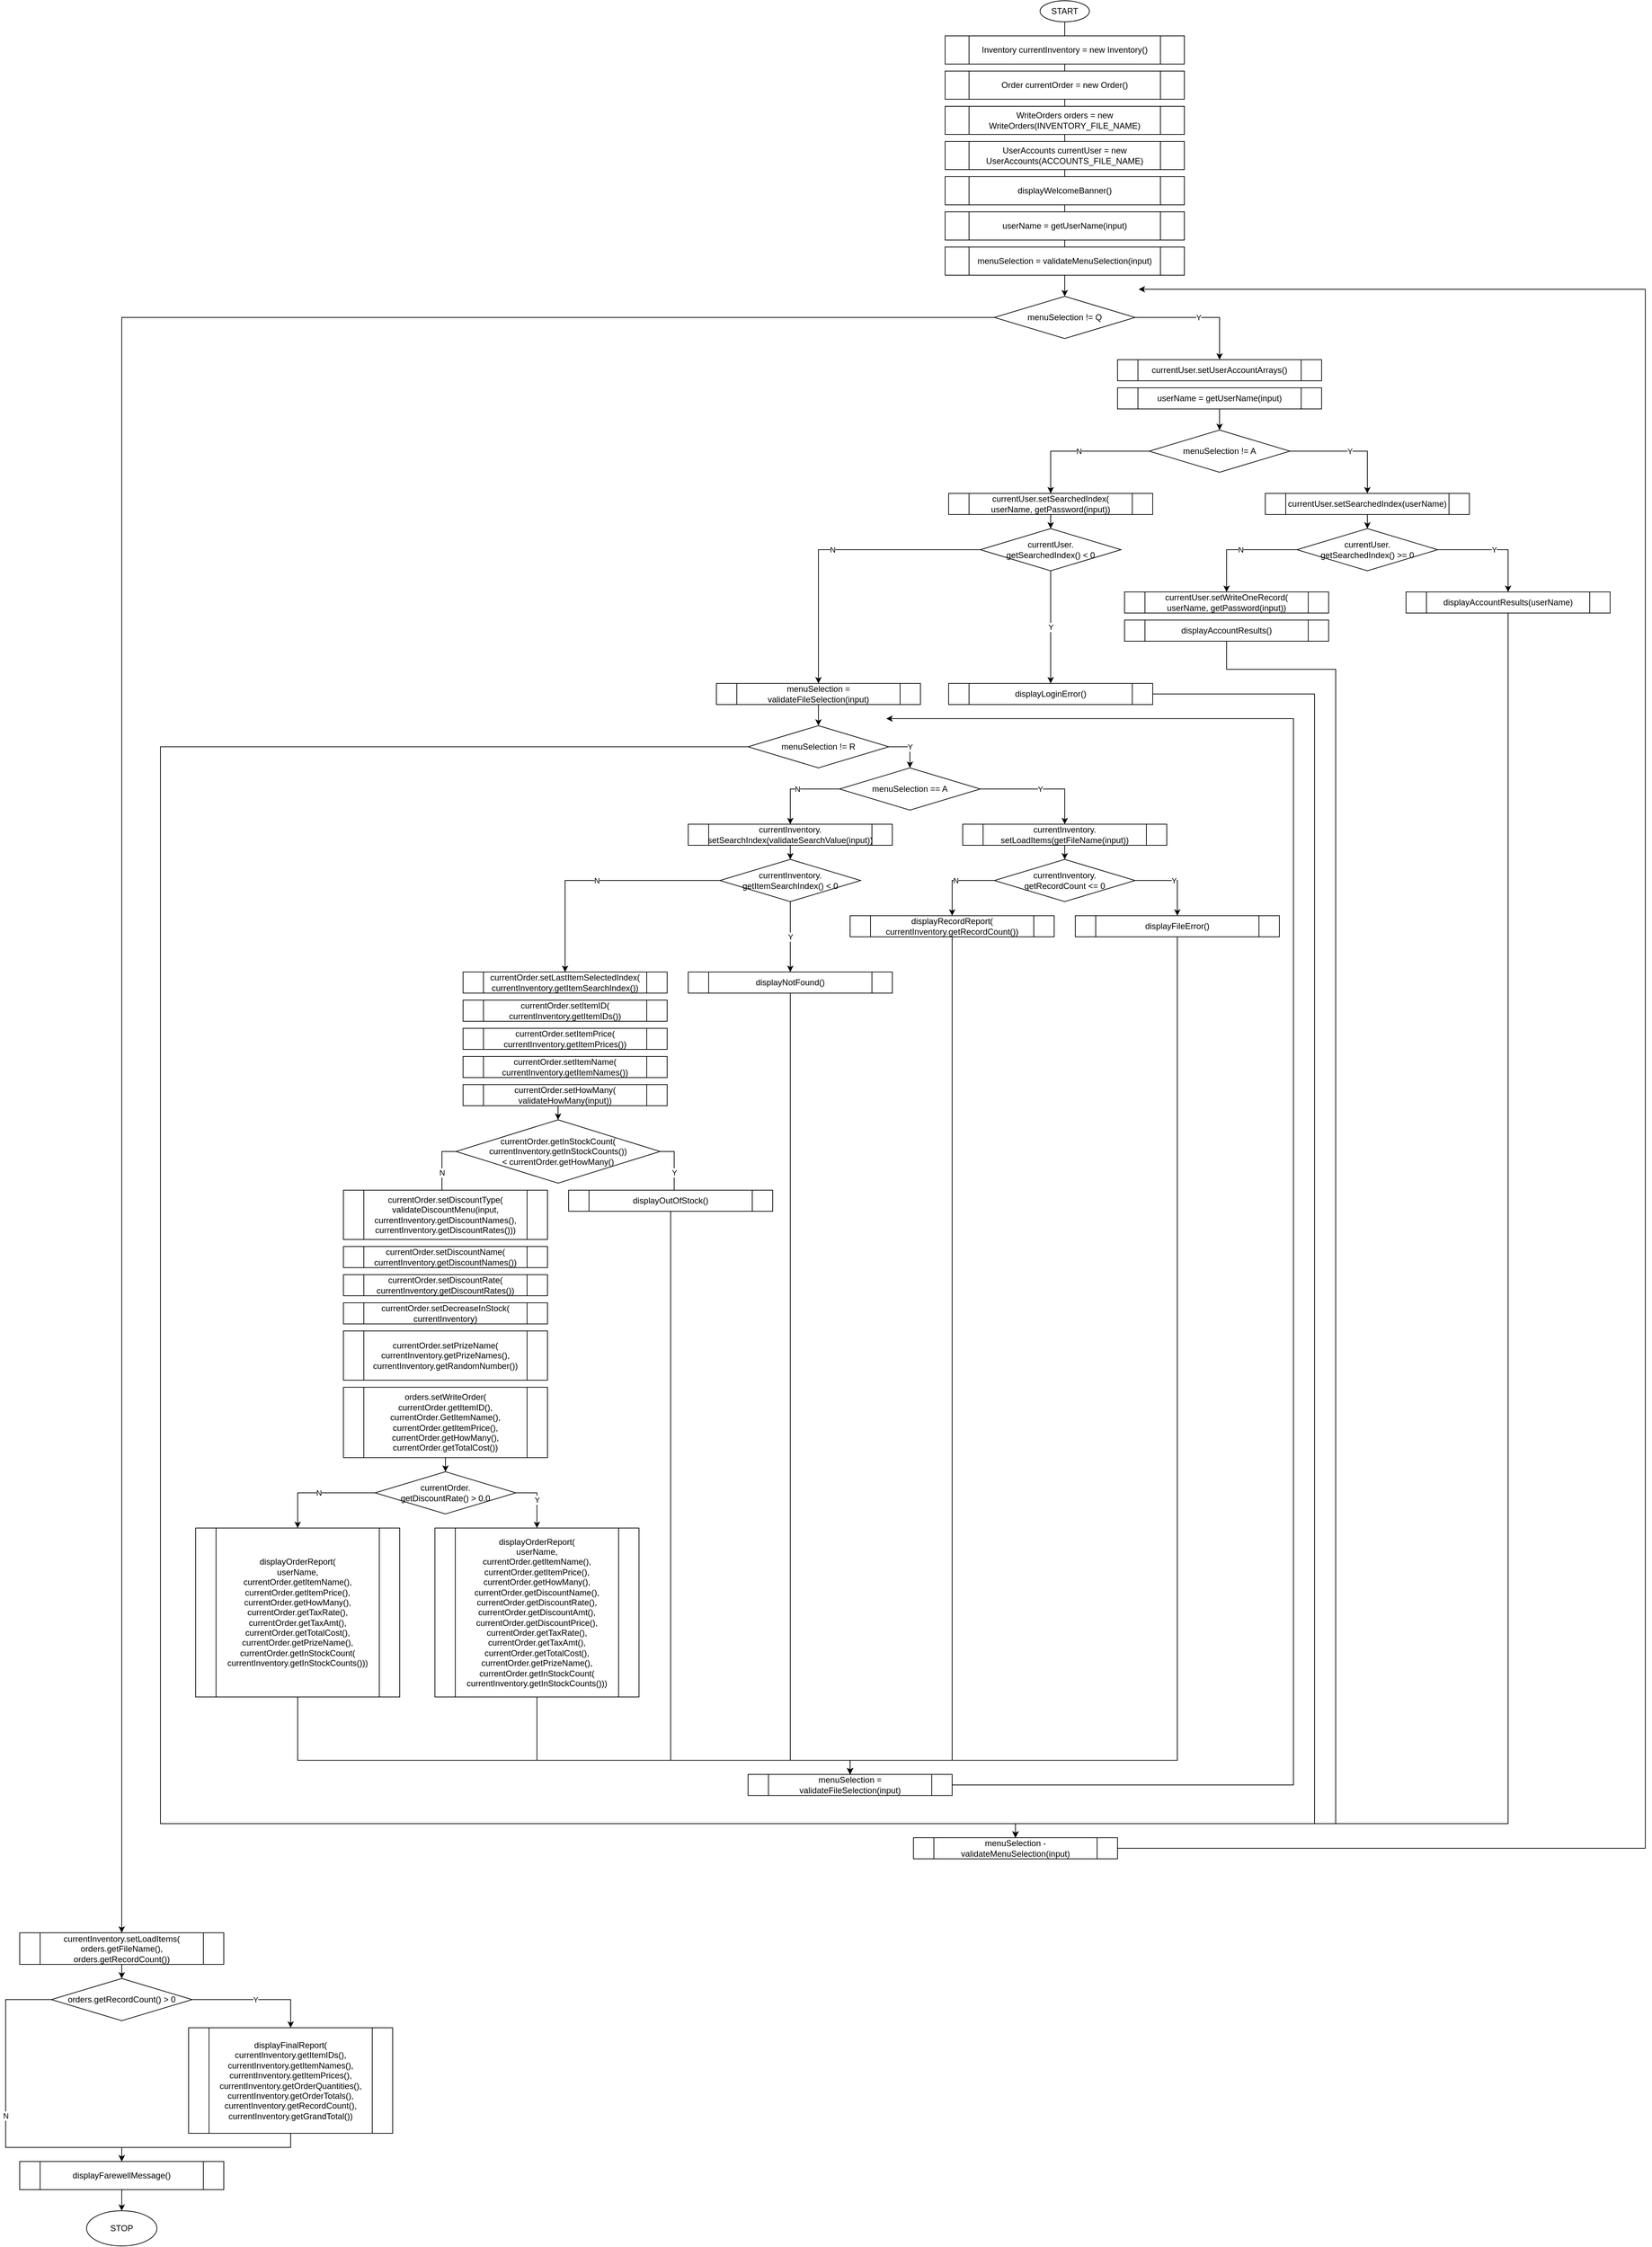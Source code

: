 <mxfile version="14.3.1" pages="2"><diagram id="tOeb3HuNmtTea8u7ddeS" name="main"><mxGraphModel dx="4156" dy="3752" grid="1" gridSize="10" guides="1" tooltips="1" connect="1" arrows="1" fold="1" page="1" pageScale="1" pageWidth="850" pageHeight="1100" math="0" shadow="0"><root><mxCell id="0"/><mxCell id="1" parent="0"/><mxCell id="B04UXZiJYh3YcmfN7S3g-8" style="edgeStyle=orthogonalEdgeStyle;rounded=0;orthogonalLoop=1;jettySize=auto;html=1;exitX=0.5;exitY=1;exitDx=0;exitDy=0;entryX=0.5;entryY=1;entryDx=0;entryDy=0;" parent="1" source="B04UXZiJYh3YcmfN7S3g-1" target="B04UXZiJYh3YcmfN7S3g-7" edge="1"><mxGeometry relative="1" as="geometry"><Array as="points"><mxPoint x="405" y="320"/><mxPoint x="405" y="320"/></Array></mxGeometry></mxCell><mxCell id="B04UXZiJYh3YcmfN7S3g-1" value="START" style="ellipse;whiteSpace=wrap;html=1;" parent="1" vertex="1"><mxGeometry x="370" y="-10" width="70" height="30" as="geometry"/></mxCell><mxCell id="B04UXZiJYh3YcmfN7S3g-2" value="Inventory currentInventory = new Inventory()" style="shape=process;whiteSpace=wrap;html=1;backgroundOutline=1;" parent="1" vertex="1"><mxGeometry x="235" y="40" width="340" height="40" as="geometry"/></mxCell><mxCell id="B04UXZiJYh3YcmfN7S3g-3" value="Order currentOrder = new Order()" style="shape=process;whiteSpace=wrap;html=1;backgroundOutline=1;" parent="1" vertex="1"><mxGeometry x="235" y="90" width="340" height="40" as="geometry"/></mxCell><mxCell id="B04UXZiJYh3YcmfN7S3g-4" value="WriteOrders orders = new WriteOrders(INVENTORY_FILE_NAME)" style="shape=process;whiteSpace=wrap;html=1;backgroundOutline=1;" parent="1" vertex="1"><mxGeometry x="235" y="140" width="340" height="40" as="geometry"/></mxCell><mxCell id="B04UXZiJYh3YcmfN7S3g-5" value="displayWelcomeBanner()" style="shape=process;whiteSpace=wrap;html=1;backgroundOutline=1;" parent="1" vertex="1"><mxGeometry x="235" y="240" width="340" height="40" as="geometry"/></mxCell><mxCell id="B04UXZiJYh3YcmfN7S3g-6" value="userName = getUserName(input)" style="shape=process;whiteSpace=wrap;html=1;backgroundOutline=1;" parent="1" vertex="1"><mxGeometry x="235" y="290" width="340" height="40" as="geometry"/></mxCell><mxCell id="B04UXZiJYh3YcmfN7S3g-10" style="edgeStyle=orthogonalEdgeStyle;rounded=0;orthogonalLoop=1;jettySize=auto;html=1;exitX=0.5;exitY=1;exitDx=0;exitDy=0;entryX=0.5;entryY=0;entryDx=0;entryDy=0;" parent="1" source="B04UXZiJYh3YcmfN7S3g-7" edge="1"><mxGeometry relative="1" as="geometry"><mxPoint x="405" y="410" as="targetPoint"/></mxGeometry></mxCell><mxCell id="B04UXZiJYh3YcmfN7S3g-7" value="menuSelection = validateMenuSelection(input)" style="shape=process;whiteSpace=wrap;html=1;backgroundOutline=1;" parent="1" vertex="1"><mxGeometry x="235" y="340" width="340" height="40" as="geometry"/></mxCell><mxCell id="zlFsEB2VyriA5JQzh7kX-1" value="UserAccounts currentUser = new UserAccounts(ACCOUNTS_FILE_NAME)" style="shape=process;whiteSpace=wrap;html=1;backgroundOutline=1;" vertex="1" parent="1"><mxGeometry x="235" y="190" width="340" height="40" as="geometry"/></mxCell><mxCell id="N1nNcn1NRm_8gGkaIhgQ-3" value="Y" style="edgeStyle=orthogonalEdgeStyle;rounded=0;orthogonalLoop=1;jettySize=auto;html=1;exitX=1;exitY=0.5;exitDx=0;exitDy=0;entryX=0.5;entryY=0;entryDx=0;entryDy=0;" edge="1" parent="1" source="N1nNcn1NRm_8gGkaIhgQ-1" target="N1nNcn1NRm_8gGkaIhgQ-2"><mxGeometry relative="1" as="geometry"/></mxCell><mxCell id="N1nNcn1NRm_8gGkaIhgQ-79" style="edgeStyle=orthogonalEdgeStyle;rounded=0;orthogonalLoop=1;jettySize=auto;html=1;exitX=0;exitY=0.5;exitDx=0;exitDy=0;entryX=0.5;entryY=0;entryDx=0;entryDy=0;" edge="1" parent="1" source="N1nNcn1NRm_8gGkaIhgQ-1" target="N1nNcn1NRm_8gGkaIhgQ-78"><mxGeometry relative="1" as="geometry"/></mxCell><mxCell id="N1nNcn1NRm_8gGkaIhgQ-1" value="menuSelection != Q" style="rhombus;whiteSpace=wrap;html=1;" vertex="1" parent="1"><mxGeometry x="305" y="410" width="200" height="60" as="geometry"/></mxCell><mxCell id="N1nNcn1NRm_8gGkaIhgQ-2" value="currentUser.setUserAccountArrays()" style="shape=process;whiteSpace=wrap;html=1;backgroundOutline=1;" vertex="1" parent="1"><mxGeometry x="480" y="500" width="290" height="30" as="geometry"/></mxCell><mxCell id="N1nNcn1NRm_8gGkaIhgQ-6" style="edgeStyle=orthogonalEdgeStyle;rounded=0;orthogonalLoop=1;jettySize=auto;html=1;exitX=0.5;exitY=1;exitDx=0;exitDy=0;entryX=0.5;entryY=0;entryDx=0;entryDy=0;" edge="1" parent="1" source="N1nNcn1NRm_8gGkaIhgQ-4" target="N1nNcn1NRm_8gGkaIhgQ-5"><mxGeometry relative="1" as="geometry"/></mxCell><mxCell id="N1nNcn1NRm_8gGkaIhgQ-4" value="userName = getUserName(input)" style="shape=process;whiteSpace=wrap;html=1;backgroundOutline=1;" vertex="1" parent="1"><mxGeometry x="480" y="540" width="290" height="30" as="geometry"/></mxCell><mxCell id="N1nNcn1NRm_8gGkaIhgQ-8" value="Y" style="edgeStyle=orthogonalEdgeStyle;rounded=0;orthogonalLoop=1;jettySize=auto;html=1;exitX=1;exitY=0.5;exitDx=0;exitDy=0;entryX=0.5;entryY=0;entryDx=0;entryDy=0;" edge="1" parent="1" source="N1nNcn1NRm_8gGkaIhgQ-5" target="N1nNcn1NRm_8gGkaIhgQ-7"><mxGeometry relative="1" as="geometry"/></mxCell><mxCell id="N1nNcn1NRm_8gGkaIhgQ-17" value="N" style="edgeStyle=orthogonalEdgeStyle;rounded=0;orthogonalLoop=1;jettySize=auto;html=1;exitX=0;exitY=0.5;exitDx=0;exitDy=0;entryX=0.5;entryY=0;entryDx=0;entryDy=0;" edge="1" parent="1" source="N1nNcn1NRm_8gGkaIhgQ-5" target="N1nNcn1NRm_8gGkaIhgQ-16"><mxGeometry relative="1" as="geometry"/></mxCell><mxCell id="N1nNcn1NRm_8gGkaIhgQ-5" value="menuSelection != A" style="rhombus;whiteSpace=wrap;html=1;" vertex="1" parent="1"><mxGeometry x="525" y="600" width="200" height="60" as="geometry"/></mxCell><mxCell id="N1nNcn1NRm_8gGkaIhgQ-10" style="edgeStyle=orthogonalEdgeStyle;rounded=0;orthogonalLoop=1;jettySize=auto;html=1;exitX=0.5;exitY=1;exitDx=0;exitDy=0;entryX=0.5;entryY=0;entryDx=0;entryDy=0;" edge="1" parent="1" source="N1nNcn1NRm_8gGkaIhgQ-7" target="N1nNcn1NRm_8gGkaIhgQ-9"><mxGeometry relative="1" as="geometry"/></mxCell><mxCell id="N1nNcn1NRm_8gGkaIhgQ-7" value="currentUser.setSearchedIndex(userName)" style="shape=process;whiteSpace=wrap;html=1;backgroundOutline=1;" vertex="1" parent="1"><mxGeometry x="690" y="690" width="290" height="30" as="geometry"/></mxCell><mxCell id="N1nNcn1NRm_8gGkaIhgQ-12" value="Y" style="edgeStyle=orthogonalEdgeStyle;rounded=0;orthogonalLoop=1;jettySize=auto;html=1;exitX=1;exitY=0.5;exitDx=0;exitDy=0;entryX=0.5;entryY=0;entryDx=0;entryDy=0;" edge="1" parent="1" source="N1nNcn1NRm_8gGkaIhgQ-9" target="N1nNcn1NRm_8gGkaIhgQ-11"><mxGeometry relative="1" as="geometry"/></mxCell><mxCell id="N1nNcn1NRm_8gGkaIhgQ-14" value="N" style="edgeStyle=orthogonalEdgeStyle;rounded=0;orthogonalLoop=1;jettySize=auto;html=1;exitX=0;exitY=0.5;exitDx=0;exitDy=0;entryX=0.5;entryY=0;entryDx=0;entryDy=0;" edge="1" parent="1" source="N1nNcn1NRm_8gGkaIhgQ-9" target="N1nNcn1NRm_8gGkaIhgQ-13"><mxGeometry relative="1" as="geometry"/></mxCell><mxCell id="N1nNcn1NRm_8gGkaIhgQ-9" value="&lt;div&gt;currentUser.&lt;/div&gt;&lt;div&gt;getSearchedIndex() &amp;gt;= 0&lt;/div&gt;" style="rhombus;whiteSpace=wrap;html=1;" vertex="1" parent="1"><mxGeometry x="735" y="740" width="200" height="60" as="geometry"/></mxCell><mxCell id="N1nNcn1NRm_8gGkaIhgQ-77" style="edgeStyle=orthogonalEdgeStyle;rounded=0;orthogonalLoop=1;jettySize=auto;html=1;exitX=0.5;exitY=1;exitDx=0;exitDy=0;entryX=0.5;entryY=0;entryDx=0;entryDy=0;" edge="1" parent="1" source="N1nNcn1NRm_8gGkaIhgQ-11" target="N1nNcn1NRm_8gGkaIhgQ-73"><mxGeometry relative="1" as="geometry"><Array as="points"><mxPoint x="1035" y="2580"/><mxPoint x="335" y="2580"/></Array></mxGeometry></mxCell><mxCell id="N1nNcn1NRm_8gGkaIhgQ-11" value="displayAccountResults(userName)" style="shape=process;whiteSpace=wrap;html=1;backgroundOutline=1;" vertex="1" parent="1"><mxGeometry x="890" y="830" width="290" height="30" as="geometry"/></mxCell><mxCell id="N1nNcn1NRm_8gGkaIhgQ-13" value="&lt;div&gt;currentUser.setWriteOneRecord(&lt;/div&gt;&lt;div&gt;userName, getPassword(input))&lt;/div&gt;" style="shape=process;whiteSpace=wrap;html=1;backgroundOutline=1;" vertex="1" parent="1"><mxGeometry x="490" y="830" width="290" height="30" as="geometry"/></mxCell><mxCell id="N1nNcn1NRm_8gGkaIhgQ-76" style="edgeStyle=orthogonalEdgeStyle;rounded=0;orthogonalLoop=1;jettySize=auto;html=1;exitX=0.5;exitY=1;exitDx=0;exitDy=0;entryX=0.5;entryY=0;entryDx=0;entryDy=0;" edge="1" parent="1" source="N1nNcn1NRm_8gGkaIhgQ-15" target="N1nNcn1NRm_8gGkaIhgQ-73"><mxGeometry relative="1" as="geometry"><Array as="points"><mxPoint x="635" y="940"/><mxPoint x="790" y="940"/><mxPoint x="790" y="2580"/><mxPoint x="335" y="2580"/></Array></mxGeometry></mxCell><mxCell id="N1nNcn1NRm_8gGkaIhgQ-15" value="displayAccountResults()" style="shape=process;whiteSpace=wrap;html=1;backgroundOutline=1;" vertex="1" parent="1"><mxGeometry x="490" y="870" width="290" height="30" as="geometry"/></mxCell><mxCell id="N1nNcn1NRm_8gGkaIhgQ-19" style="edgeStyle=orthogonalEdgeStyle;rounded=0;orthogonalLoop=1;jettySize=auto;html=1;exitX=0.5;exitY=1;exitDx=0;exitDy=0;entryX=0.5;entryY=0;entryDx=0;entryDy=0;" edge="1" parent="1" source="N1nNcn1NRm_8gGkaIhgQ-16" target="N1nNcn1NRm_8gGkaIhgQ-18"><mxGeometry relative="1" as="geometry"/></mxCell><mxCell id="N1nNcn1NRm_8gGkaIhgQ-16" value="&lt;div&gt;currentUser.setSearchedIndex(&lt;/div&gt;&lt;div&gt;userName, getPassword(input))&lt;br&gt;&lt;/div&gt;" style="shape=process;whiteSpace=wrap;html=1;backgroundOutline=1;" vertex="1" parent="1"><mxGeometry x="240" y="690" width="290" height="30" as="geometry"/></mxCell><mxCell id="N1nNcn1NRm_8gGkaIhgQ-21" value="Y" style="edgeStyle=orthogonalEdgeStyle;rounded=0;orthogonalLoop=1;jettySize=auto;html=1;exitX=0.5;exitY=1;exitDx=0;exitDy=0;entryX=0.5;entryY=0;entryDx=0;entryDy=0;" edge="1" parent="1" source="N1nNcn1NRm_8gGkaIhgQ-18" target="N1nNcn1NRm_8gGkaIhgQ-20"><mxGeometry relative="1" as="geometry"/></mxCell><mxCell id="N1nNcn1NRm_8gGkaIhgQ-23" value="N" style="edgeStyle=orthogonalEdgeStyle;rounded=0;orthogonalLoop=1;jettySize=auto;html=1;exitX=0;exitY=0.5;exitDx=0;exitDy=0;entryX=0.5;entryY=0;entryDx=0;entryDy=0;" edge="1" parent="1" source="N1nNcn1NRm_8gGkaIhgQ-18" target="N1nNcn1NRm_8gGkaIhgQ-22"><mxGeometry relative="1" as="geometry"/></mxCell><mxCell id="N1nNcn1NRm_8gGkaIhgQ-18" value="&lt;div&gt;currentUser.&lt;/div&gt;&lt;div&gt;getSearchedIndex() &amp;lt; 0&lt;/div&gt;" style="rhombus;whiteSpace=wrap;html=1;" vertex="1" parent="1"><mxGeometry x="285" y="740" width="200" height="60" as="geometry"/></mxCell><mxCell id="N1nNcn1NRm_8gGkaIhgQ-75" style="edgeStyle=orthogonalEdgeStyle;rounded=0;orthogonalLoop=1;jettySize=auto;html=1;exitX=1;exitY=0.5;exitDx=0;exitDy=0;entryX=0.5;entryY=0;entryDx=0;entryDy=0;" edge="1" parent="1" source="N1nNcn1NRm_8gGkaIhgQ-20" target="N1nNcn1NRm_8gGkaIhgQ-73"><mxGeometry relative="1" as="geometry"><Array as="points"><mxPoint x="760" y="975"/><mxPoint x="760" y="2580"/><mxPoint x="335" y="2580"/></Array></mxGeometry></mxCell><mxCell id="N1nNcn1NRm_8gGkaIhgQ-20" value="displayLoginError()" style="shape=process;whiteSpace=wrap;html=1;backgroundOutline=1;" vertex="1" parent="1"><mxGeometry x="240" y="960" width="290" height="30" as="geometry"/></mxCell><mxCell id="N1nNcn1NRm_8gGkaIhgQ-25" style="edgeStyle=orthogonalEdgeStyle;rounded=0;orthogonalLoop=1;jettySize=auto;html=1;exitX=0.5;exitY=1;exitDx=0;exitDy=0;entryX=0.5;entryY=0;entryDx=0;entryDy=0;" edge="1" parent="1" source="N1nNcn1NRm_8gGkaIhgQ-22" target="N1nNcn1NRm_8gGkaIhgQ-24"><mxGeometry relative="1" as="geometry"/></mxCell><mxCell id="N1nNcn1NRm_8gGkaIhgQ-22" value="&lt;div&gt;menuSelection =&lt;/div&gt;&lt;div&gt;validateFileSelection(input)&lt;br&gt;&lt;/div&gt;" style="shape=process;whiteSpace=wrap;html=1;backgroundOutline=1;" vertex="1" parent="1"><mxGeometry x="-90" y="960" width="290" height="30" as="geometry"/></mxCell><mxCell id="N1nNcn1NRm_8gGkaIhgQ-27" value="Y" style="edgeStyle=orthogonalEdgeStyle;rounded=0;orthogonalLoop=1;jettySize=auto;html=1;exitX=1;exitY=0.5;exitDx=0;exitDy=0;entryX=0.5;entryY=0;entryDx=0;entryDy=0;" edge="1" parent="1" source="N1nNcn1NRm_8gGkaIhgQ-24" target="N1nNcn1NRm_8gGkaIhgQ-26"><mxGeometry relative="1" as="geometry"/></mxCell><mxCell id="N1nNcn1NRm_8gGkaIhgQ-74" style="edgeStyle=orthogonalEdgeStyle;rounded=0;orthogonalLoop=1;jettySize=auto;html=1;exitX=0;exitY=0.5;exitDx=0;exitDy=0;entryX=0.5;entryY=0;entryDx=0;entryDy=0;" edge="1" parent="1" source="N1nNcn1NRm_8gGkaIhgQ-24" target="N1nNcn1NRm_8gGkaIhgQ-73"><mxGeometry relative="1" as="geometry"><Array as="points"><mxPoint x="-880" y="1050"/><mxPoint x="-880" y="2580"/><mxPoint x="335" y="2580"/></Array></mxGeometry></mxCell><mxCell id="N1nNcn1NRm_8gGkaIhgQ-24" value="menuSelection != R" style="rhombus;whiteSpace=wrap;html=1;" vertex="1" parent="1"><mxGeometry x="-45" y="1020" width="200" height="60" as="geometry"/></mxCell><mxCell id="N1nNcn1NRm_8gGkaIhgQ-29" value="Y" style="edgeStyle=orthogonalEdgeStyle;rounded=0;orthogonalLoop=1;jettySize=auto;html=1;exitX=1;exitY=0.5;exitDx=0;exitDy=0;entryX=0.5;entryY=0;entryDx=0;entryDy=0;" edge="1" parent="1" source="N1nNcn1NRm_8gGkaIhgQ-26" target="N1nNcn1NRm_8gGkaIhgQ-28"><mxGeometry relative="1" as="geometry"/></mxCell><mxCell id="N1nNcn1NRm_8gGkaIhgQ-37" value="N" style="edgeStyle=orthogonalEdgeStyle;rounded=0;orthogonalLoop=1;jettySize=auto;html=1;exitX=0;exitY=0.5;exitDx=0;exitDy=0;entryX=0.5;entryY=0;entryDx=0;entryDy=0;" edge="1" parent="1" source="N1nNcn1NRm_8gGkaIhgQ-26" target="N1nNcn1NRm_8gGkaIhgQ-36"><mxGeometry relative="1" as="geometry"/></mxCell><mxCell id="N1nNcn1NRm_8gGkaIhgQ-26" value="menuSelection == A" style="rhombus;whiteSpace=wrap;html=1;" vertex="1" parent="1"><mxGeometry x="85" y="1080" width="200" height="60" as="geometry"/></mxCell><mxCell id="N1nNcn1NRm_8gGkaIhgQ-31" style="edgeStyle=orthogonalEdgeStyle;rounded=0;orthogonalLoop=1;jettySize=auto;html=1;exitX=0.5;exitY=1;exitDx=0;exitDy=0;entryX=0.5;entryY=0;entryDx=0;entryDy=0;" edge="1" parent="1" source="N1nNcn1NRm_8gGkaIhgQ-28" target="N1nNcn1NRm_8gGkaIhgQ-30"><mxGeometry relative="1" as="geometry"/></mxCell><mxCell id="N1nNcn1NRm_8gGkaIhgQ-28" value="&lt;div&gt;currentInventory.&lt;/div&gt;&lt;div&gt;setLoadItems(getFileName(input))&lt;/div&gt;" style="shape=process;whiteSpace=wrap;html=1;backgroundOutline=1;" vertex="1" parent="1"><mxGeometry x="260" y="1160" width="290" height="30" as="geometry"/></mxCell><mxCell id="N1nNcn1NRm_8gGkaIhgQ-33" value="Y" style="edgeStyle=orthogonalEdgeStyle;rounded=0;orthogonalLoop=1;jettySize=auto;html=1;exitX=1;exitY=0.5;exitDx=0;exitDy=0;entryX=0.5;entryY=0;entryDx=0;entryDy=0;" edge="1" parent="1" source="N1nNcn1NRm_8gGkaIhgQ-30" target="N1nNcn1NRm_8gGkaIhgQ-32"><mxGeometry relative="1" as="geometry"/></mxCell><mxCell id="N1nNcn1NRm_8gGkaIhgQ-35" value="N" style="edgeStyle=orthogonalEdgeStyle;rounded=0;orthogonalLoop=1;jettySize=auto;html=1;exitX=0;exitY=0.5;exitDx=0;exitDy=0;entryX=0.5;entryY=0;entryDx=0;entryDy=0;" edge="1" parent="1" source="N1nNcn1NRm_8gGkaIhgQ-30" target="N1nNcn1NRm_8gGkaIhgQ-34"><mxGeometry relative="1" as="geometry"/></mxCell><mxCell id="N1nNcn1NRm_8gGkaIhgQ-30" value="&lt;div&gt;currentInventory.&lt;/div&gt;&lt;div&gt;getRecordCount &amp;lt;= 0&lt;br&gt;&lt;/div&gt;" style="rhombus;whiteSpace=wrap;html=1;" vertex="1" parent="1"><mxGeometry x="305" y="1210" width="200" height="60" as="geometry"/></mxCell><mxCell id="N1nNcn1NRm_8gGkaIhgQ-71" style="edgeStyle=orthogonalEdgeStyle;rounded=0;orthogonalLoop=1;jettySize=auto;html=1;exitX=0.5;exitY=1;exitDx=0;exitDy=0;entryX=0.5;entryY=0;entryDx=0;entryDy=0;" edge="1" parent="1" source="N1nNcn1NRm_8gGkaIhgQ-32" target="N1nNcn1NRm_8gGkaIhgQ-65"><mxGeometry relative="1" as="geometry"><Array as="points"><mxPoint x="565" y="2490"/><mxPoint x="100" y="2490"/></Array></mxGeometry></mxCell><mxCell id="N1nNcn1NRm_8gGkaIhgQ-32" value="displayFileError()" style="shape=process;whiteSpace=wrap;html=1;backgroundOutline=1;" vertex="1" parent="1"><mxGeometry x="420" y="1290" width="290" height="30" as="geometry"/></mxCell><mxCell id="N1nNcn1NRm_8gGkaIhgQ-70" style="edgeStyle=orthogonalEdgeStyle;rounded=0;orthogonalLoop=1;jettySize=auto;html=1;exitX=0.5;exitY=1;exitDx=0;exitDy=0;entryX=0.5;entryY=0;entryDx=0;entryDy=0;" edge="1" parent="1" source="N1nNcn1NRm_8gGkaIhgQ-34" target="N1nNcn1NRm_8gGkaIhgQ-65"><mxGeometry relative="1" as="geometry"><Array as="points"><mxPoint x="245" y="2490"/><mxPoint x="100" y="2490"/></Array></mxGeometry></mxCell><mxCell id="N1nNcn1NRm_8gGkaIhgQ-34" value="&lt;div&gt;displayRecordReport(&lt;/div&gt;&lt;div&gt;currentInventory.getRecordCount())&lt;/div&gt;" style="shape=process;whiteSpace=wrap;html=1;backgroundOutline=1;" vertex="1" parent="1"><mxGeometry x="100" y="1290" width="290" height="30" as="geometry"/></mxCell><mxCell id="N1nNcn1NRm_8gGkaIhgQ-39" style="edgeStyle=orthogonalEdgeStyle;rounded=0;orthogonalLoop=1;jettySize=auto;html=1;exitX=0.5;exitY=1;exitDx=0;exitDy=0;entryX=0.5;entryY=0;entryDx=0;entryDy=0;" edge="1" parent="1" source="N1nNcn1NRm_8gGkaIhgQ-36" target="N1nNcn1NRm_8gGkaIhgQ-38"><mxGeometry relative="1" as="geometry"/></mxCell><mxCell id="N1nNcn1NRm_8gGkaIhgQ-36" value="&lt;div&gt;currentInventory.&lt;/div&gt;&lt;div&gt;setSearchIndex(validateSearchValue(input))&lt;br&gt;&lt;/div&gt;" style="shape=process;whiteSpace=wrap;html=1;backgroundOutline=1;" vertex="1" parent="1"><mxGeometry x="-130" y="1160" width="290" height="30" as="geometry"/></mxCell><mxCell id="N1nNcn1NRm_8gGkaIhgQ-41" value="Y" style="edgeStyle=orthogonalEdgeStyle;rounded=0;orthogonalLoop=1;jettySize=auto;html=1;exitX=0.5;exitY=1;exitDx=0;exitDy=0;entryX=0.5;entryY=0;entryDx=0;entryDy=0;" edge="1" parent="1" source="N1nNcn1NRm_8gGkaIhgQ-38" target="N1nNcn1NRm_8gGkaIhgQ-40"><mxGeometry relative="1" as="geometry"/></mxCell><mxCell id="N1nNcn1NRm_8gGkaIhgQ-43" value="N" style="edgeStyle=orthogonalEdgeStyle;rounded=0;orthogonalLoop=1;jettySize=auto;html=1;exitX=0;exitY=0.5;exitDx=0;exitDy=0;entryX=0.5;entryY=0;entryDx=0;entryDy=0;" edge="1" parent="1" source="N1nNcn1NRm_8gGkaIhgQ-38" target="N1nNcn1NRm_8gGkaIhgQ-42"><mxGeometry relative="1" as="geometry"/></mxCell><mxCell id="N1nNcn1NRm_8gGkaIhgQ-38" value="&lt;div&gt;currentInventory.&lt;/div&gt;&lt;div&gt;getItemSearchIndex() &amp;lt; 0&lt;/div&gt;" style="rhombus;whiteSpace=wrap;html=1;" vertex="1" parent="1"><mxGeometry x="-85" y="1210" width="200" height="60" as="geometry"/></mxCell><mxCell id="N1nNcn1NRm_8gGkaIhgQ-69" style="edgeStyle=orthogonalEdgeStyle;rounded=0;orthogonalLoop=1;jettySize=auto;html=1;exitX=0.5;exitY=1;exitDx=0;exitDy=0;entryX=0.5;entryY=0;entryDx=0;entryDy=0;" edge="1" parent="1" source="N1nNcn1NRm_8gGkaIhgQ-40" target="N1nNcn1NRm_8gGkaIhgQ-65"><mxGeometry relative="1" as="geometry"><Array as="points"><mxPoint x="15" y="2490"/><mxPoint x="100" y="2490"/></Array></mxGeometry></mxCell><mxCell id="N1nNcn1NRm_8gGkaIhgQ-40" value="displayNotFound()" style="shape=process;whiteSpace=wrap;html=1;backgroundOutline=1;" vertex="1" parent="1"><mxGeometry x="-130" y="1370" width="290" height="30" as="geometry"/></mxCell><mxCell id="N1nNcn1NRm_8gGkaIhgQ-42" value="&lt;div&gt;currentOrder.setLastItemSelectedIndex(&lt;/div&gt;&lt;div&gt;currentInventory.getItemSearchIndex())&lt;br&gt;&lt;/div&gt;" style="shape=process;whiteSpace=wrap;html=1;backgroundOutline=1;" vertex="1" parent="1"><mxGeometry x="-450" y="1370" width="290" height="30" as="geometry"/></mxCell><mxCell id="N1nNcn1NRm_8gGkaIhgQ-44" value="&lt;div&gt;currentOrder.setItemID(&lt;/div&gt;&lt;div&gt;currentInventory.getItemIDs())&lt;br&gt;&lt;/div&gt;" style="shape=process;whiteSpace=wrap;html=1;backgroundOutline=1;" vertex="1" parent="1"><mxGeometry x="-450" y="1410" width="290" height="30" as="geometry"/></mxCell><mxCell id="N1nNcn1NRm_8gGkaIhgQ-45" value="&lt;div&gt;currentOrder.setItemPrice(&lt;/div&gt;&lt;div&gt;currentInventory.getItemPrices())&lt;br&gt;&lt;/div&gt;" style="shape=process;whiteSpace=wrap;html=1;backgroundOutline=1;" vertex="1" parent="1"><mxGeometry x="-450" y="1450" width="290" height="30" as="geometry"/></mxCell><mxCell id="N1nNcn1NRm_8gGkaIhgQ-46" value="&lt;div&gt;currentOrder.setItemName(&lt;/div&gt;&lt;div&gt;currentInventory.getItemNames())&lt;br&gt;&lt;/div&gt;" style="shape=process;whiteSpace=wrap;html=1;backgroundOutline=1;" vertex="1" parent="1"><mxGeometry x="-450" y="1490" width="290" height="30" as="geometry"/></mxCell><mxCell id="N1nNcn1NRm_8gGkaIhgQ-50" style="edgeStyle=orthogonalEdgeStyle;rounded=0;orthogonalLoop=1;jettySize=auto;html=1;exitX=0.5;exitY=1;exitDx=0;exitDy=0;entryX=0.5;entryY=0;entryDx=0;entryDy=0;" edge="1" parent="1" source="N1nNcn1NRm_8gGkaIhgQ-47" target="N1nNcn1NRm_8gGkaIhgQ-48"><mxGeometry relative="1" as="geometry"/></mxCell><mxCell id="N1nNcn1NRm_8gGkaIhgQ-47" value="&lt;div&gt;currentOrder.setHowMany(&lt;/div&gt;&lt;div&gt;validateHowMany(input))&lt;br&gt;&lt;/div&gt;" style="shape=process;whiteSpace=wrap;html=1;backgroundOutline=1;" vertex="1" parent="1"><mxGeometry x="-450" y="1530" width="290" height="30" as="geometry"/></mxCell><mxCell id="N1nNcn1NRm_8gGkaIhgQ-51" value="Y" style="edgeStyle=orthogonalEdgeStyle;rounded=0;orthogonalLoop=1;jettySize=auto;html=1;exitX=1;exitY=0.5;exitDx=0;exitDy=0;" edge="1" parent="1" source="N1nNcn1NRm_8gGkaIhgQ-48" target="N1nNcn1NRm_8gGkaIhgQ-49"><mxGeometry relative="1" as="geometry"/></mxCell><mxCell id="N1nNcn1NRm_8gGkaIhgQ-53" value="N" style="edgeStyle=orthogonalEdgeStyle;rounded=0;orthogonalLoop=1;jettySize=auto;html=1;exitX=0;exitY=0.5;exitDx=0;exitDy=0;entryX=0.5;entryY=0;entryDx=0;entryDy=0;" edge="1" parent="1" source="N1nNcn1NRm_8gGkaIhgQ-48" target="N1nNcn1NRm_8gGkaIhgQ-52"><mxGeometry relative="1" as="geometry"/></mxCell><mxCell id="N1nNcn1NRm_8gGkaIhgQ-48" value="&lt;div&gt;currentOrder.getInStockCount(&lt;/div&gt;&lt;div&gt;currentInventory.getInStockCounts())&lt;/div&gt;&lt;div&gt;&amp;lt; currentOrder.getHowMany()&lt;br&gt;&lt;/div&gt;" style="rhombus;whiteSpace=wrap;html=1;" vertex="1" parent="1"><mxGeometry x="-460" y="1580" width="290" height="90" as="geometry"/></mxCell><mxCell id="N1nNcn1NRm_8gGkaIhgQ-68" style="edgeStyle=orthogonalEdgeStyle;rounded=0;orthogonalLoop=1;jettySize=auto;html=1;exitX=0.5;exitY=1;exitDx=0;exitDy=0;entryX=0.5;entryY=0;entryDx=0;entryDy=0;" edge="1" parent="1" source="N1nNcn1NRm_8gGkaIhgQ-49" target="N1nNcn1NRm_8gGkaIhgQ-65"><mxGeometry relative="1" as="geometry"><Array as="points"><mxPoint x="-155" y="2490"/><mxPoint x="100" y="2490"/></Array></mxGeometry></mxCell><mxCell id="N1nNcn1NRm_8gGkaIhgQ-49" value="displayOutOfStock()" style="shape=process;whiteSpace=wrap;html=1;backgroundOutline=1;" vertex="1" parent="1"><mxGeometry x="-300" y="1680" width="290" height="30" as="geometry"/></mxCell><mxCell id="N1nNcn1NRm_8gGkaIhgQ-52" value="&lt;div&gt;currentOrder.setDiscountType(&lt;/div&gt;&lt;div&gt;validateDiscountMenu(input, &lt;br&gt;&lt;/div&gt;&lt;div&gt;currentInventory.getDiscountNames(),&lt;/div&gt;&lt;div&gt;currentInventory.getDiscountRates()))&lt;br&gt;&lt;/div&gt;" style="shape=process;whiteSpace=wrap;html=1;backgroundOutline=1;" vertex="1" parent="1"><mxGeometry x="-620" y="1680" width="290" height="70" as="geometry"/></mxCell><mxCell id="N1nNcn1NRm_8gGkaIhgQ-54" value="&lt;div&gt;currentOrder.setDiscountName(&lt;/div&gt;&lt;div&gt;currentInventory.getDiscountNames())&lt;br&gt;&lt;/div&gt;" style="shape=process;whiteSpace=wrap;html=1;backgroundOutline=1;" vertex="1" parent="1"><mxGeometry x="-620" y="1760" width="290" height="30" as="geometry"/></mxCell><mxCell id="N1nNcn1NRm_8gGkaIhgQ-55" value="&lt;div&gt;currentOrder.setDiscountRate(&lt;/div&gt;&lt;div&gt;currentInventory.getDiscountRates())&lt;br&gt;&lt;/div&gt;" style="shape=process;whiteSpace=wrap;html=1;backgroundOutline=1;" vertex="1" parent="1"><mxGeometry x="-620" y="1800" width="290" height="30" as="geometry"/></mxCell><mxCell id="N1nNcn1NRm_8gGkaIhgQ-56" value="&lt;div&gt;currentOrder.setDecreaseInStock(&lt;/div&gt;&lt;div&gt;currentInventory)&lt;br&gt;&lt;/div&gt;" style="shape=process;whiteSpace=wrap;html=1;backgroundOutline=1;" vertex="1" parent="1"><mxGeometry x="-620" y="1840" width="290" height="30" as="geometry"/></mxCell><mxCell id="N1nNcn1NRm_8gGkaIhgQ-57" value="&lt;div&gt;currentOrder.setPrizeName(&lt;/div&gt;&lt;div&gt;currentInventory.getPrizeNames(),&lt;/div&gt;&lt;div&gt;currentInventory.getRandomNumber())&lt;br&gt;&lt;/div&gt;" style="shape=process;whiteSpace=wrap;html=1;backgroundOutline=1;" vertex="1" parent="1"><mxGeometry x="-620" y="1880" width="290" height="70" as="geometry"/></mxCell><mxCell id="N1nNcn1NRm_8gGkaIhgQ-60" style="edgeStyle=orthogonalEdgeStyle;rounded=0;orthogonalLoop=1;jettySize=auto;html=1;exitX=0.5;exitY=1;exitDx=0;exitDy=0;entryX=0.5;entryY=0;entryDx=0;entryDy=0;" edge="1" parent="1" source="N1nNcn1NRm_8gGkaIhgQ-58" target="N1nNcn1NRm_8gGkaIhgQ-59"><mxGeometry relative="1" as="geometry"/></mxCell><mxCell id="N1nNcn1NRm_8gGkaIhgQ-58" value="&lt;div&gt;orders.setWriteOrder(&lt;/div&gt;&lt;div&gt;currentOrder.getItemID(),&lt;/div&gt;&lt;div&gt;currentOrder.GetItemName(),&lt;/div&gt;&lt;div&gt;currentOrder.getItemPrice(),&lt;/div&gt;&lt;div&gt;currentOrder.getHowMany(),&lt;/div&gt;&lt;div&gt;currentOrder.getTotalCost())&lt;br&gt;&lt;/div&gt;" style="shape=process;whiteSpace=wrap;html=1;backgroundOutline=1;" vertex="1" parent="1"><mxGeometry x="-620" y="1960" width="290" height="100" as="geometry"/></mxCell><mxCell id="N1nNcn1NRm_8gGkaIhgQ-63" value="Y" style="edgeStyle=orthogonalEdgeStyle;rounded=0;orthogonalLoop=1;jettySize=auto;html=1;exitX=1;exitY=0.5;exitDx=0;exitDy=0;entryX=0.5;entryY=0;entryDx=0;entryDy=0;" edge="1" parent="1" source="N1nNcn1NRm_8gGkaIhgQ-59" target="N1nNcn1NRm_8gGkaIhgQ-62"><mxGeometry relative="1" as="geometry"/></mxCell><mxCell id="N1nNcn1NRm_8gGkaIhgQ-64" value="N" style="edgeStyle=orthogonalEdgeStyle;rounded=0;orthogonalLoop=1;jettySize=auto;html=1;exitX=0;exitY=0.5;exitDx=0;exitDy=0;entryX=0.5;entryY=0;entryDx=0;entryDy=0;" edge="1" parent="1" source="N1nNcn1NRm_8gGkaIhgQ-59" target="N1nNcn1NRm_8gGkaIhgQ-61"><mxGeometry relative="1" as="geometry"/></mxCell><mxCell id="N1nNcn1NRm_8gGkaIhgQ-59" value="&lt;div&gt;currentOrder.&lt;/div&gt;&lt;div&gt;getDiscountRate() &amp;gt; 0.0&lt;/div&gt;" style="rhombus;whiteSpace=wrap;html=1;" vertex="1" parent="1"><mxGeometry x="-575" y="2080" width="200" height="60" as="geometry"/></mxCell><mxCell id="N1nNcn1NRm_8gGkaIhgQ-66" style="edgeStyle=orthogonalEdgeStyle;rounded=0;orthogonalLoop=1;jettySize=auto;html=1;exitX=0.5;exitY=1;exitDx=0;exitDy=0;entryX=0.5;entryY=0;entryDx=0;entryDy=0;" edge="1" parent="1" source="N1nNcn1NRm_8gGkaIhgQ-61" target="N1nNcn1NRm_8gGkaIhgQ-65"><mxGeometry relative="1" as="geometry"><Array as="points"><mxPoint x="-685" y="2490"/><mxPoint x="100" y="2490"/></Array></mxGeometry></mxCell><mxCell id="N1nNcn1NRm_8gGkaIhgQ-61" value="&lt;div&gt;displayOrderReport(&lt;/div&gt;&lt;div&gt;userName,&lt;/div&gt;&lt;div&gt;currentOrder.getItemName(),&lt;/div&gt;&lt;div&gt;currentOrder.getItemPrice(),&lt;/div&gt;&lt;div&gt;currentOrder.getHowMany(),&lt;/div&gt;&lt;div&gt;currentOrder.getTaxRate(),&lt;/div&gt;&lt;div&gt;currentOrder.getTaxAmt(),&lt;/div&gt;&lt;div&gt;currentOrder.getTotalCost(),&lt;/div&gt;&lt;div&gt;currentOrder.getPrizeName(),&lt;/div&gt;&lt;div&gt;currentOrder.getInStockCount(&lt;/div&gt;&lt;div&gt;currentInventory.getInStockCounts()))&lt;br&gt;&lt;/div&gt;" style="shape=process;whiteSpace=wrap;html=1;backgroundOutline=1;" vertex="1" parent="1"><mxGeometry x="-830" y="2160" width="290" height="240" as="geometry"/></mxCell><mxCell id="N1nNcn1NRm_8gGkaIhgQ-67" style="edgeStyle=orthogonalEdgeStyle;rounded=0;orthogonalLoop=1;jettySize=auto;html=1;exitX=0.5;exitY=1;exitDx=0;exitDy=0;entryX=0.5;entryY=0;entryDx=0;entryDy=0;" edge="1" parent="1" source="N1nNcn1NRm_8gGkaIhgQ-62" target="N1nNcn1NRm_8gGkaIhgQ-65"><mxGeometry relative="1" as="geometry"><Array as="points"><mxPoint x="-345" y="2490"/><mxPoint x="100" y="2490"/></Array></mxGeometry></mxCell><mxCell id="N1nNcn1NRm_8gGkaIhgQ-62" value="&lt;div&gt;displayOrderReport(&lt;/div&gt;&lt;div&gt;userName,&lt;/div&gt;&lt;div&gt;currentOrder.getItemName(),&lt;/div&gt;&lt;div&gt;currentOrder.getItemPrice(),&lt;/div&gt;&lt;div&gt;currentOrder.getHowMany(),&lt;/div&gt;&lt;div&gt;currentOrder.getDiscountName(),&lt;/div&gt;&lt;div&gt;currentOrder.getDiscountRate(),&lt;/div&gt;&lt;div&gt;currentOrder.getDiscountAmt(),&lt;/div&gt;&lt;div&gt;currentOrder.getDiscountPrice(),&lt;br&gt;&lt;/div&gt;&lt;div&gt;currentOrder.getTaxRate(),&lt;/div&gt;&lt;div&gt;currentOrder.getTaxAmt(),&lt;/div&gt;&lt;div&gt;currentOrder.getTotalCost(),&lt;/div&gt;&lt;div&gt;currentOrder.getPrizeName(),&lt;/div&gt;&lt;div&gt;currentOrder.getInStockCount(&lt;/div&gt;&lt;div&gt;currentInventory.getInStockCounts()))&lt;br&gt;&lt;/div&gt;" style="shape=process;whiteSpace=wrap;html=1;backgroundOutline=1;" vertex="1" parent="1"><mxGeometry x="-490" y="2160" width="290" height="240" as="geometry"/></mxCell><mxCell id="N1nNcn1NRm_8gGkaIhgQ-72" style="edgeStyle=orthogonalEdgeStyle;rounded=0;orthogonalLoop=1;jettySize=auto;html=1;exitX=1;exitY=0.5;exitDx=0;exitDy=0;" edge="1" parent="1" source="N1nNcn1NRm_8gGkaIhgQ-65"><mxGeometry relative="1" as="geometry"><mxPoint x="151.429" y="1010" as="targetPoint"/><Array as="points"><mxPoint x="730" y="2525"/><mxPoint x="730" y="1010"/></Array></mxGeometry></mxCell><mxCell id="N1nNcn1NRm_8gGkaIhgQ-65" value="&lt;div&gt;menuSelection =&lt;/div&gt;&lt;div&gt;validateFileSelection(input)&lt;br&gt;&lt;/div&gt;" style="shape=process;whiteSpace=wrap;html=1;backgroundOutline=1;" vertex="1" parent="1"><mxGeometry x="-45" y="2510" width="290" height="30" as="geometry"/></mxCell><mxCell id="N1nNcn1NRm_8gGkaIhgQ-80" style="edgeStyle=orthogonalEdgeStyle;rounded=0;orthogonalLoop=1;jettySize=auto;html=1;exitX=1;exitY=0.5;exitDx=0;exitDy=0;" edge="1" parent="1" source="N1nNcn1NRm_8gGkaIhgQ-73"><mxGeometry relative="1" as="geometry"><mxPoint x="510" y="400" as="targetPoint"/><Array as="points"><mxPoint x="1230" y="2615"/><mxPoint x="1230" y="400"/></Array></mxGeometry></mxCell><mxCell id="N1nNcn1NRm_8gGkaIhgQ-73" value="&lt;div&gt;menuSelection -&lt;/div&gt;&lt;div&gt;validateMenuSelection(input)&lt;br&gt;&lt;/div&gt;" style="shape=process;whiteSpace=wrap;html=1;backgroundOutline=1;" vertex="1" parent="1"><mxGeometry x="190" y="2600" width="290" height="30" as="geometry"/></mxCell><mxCell id="N1nNcn1NRm_8gGkaIhgQ-82" style="edgeStyle=orthogonalEdgeStyle;rounded=0;orthogonalLoop=1;jettySize=auto;html=1;exitX=0.5;exitY=1;exitDx=0;exitDy=0;entryX=0.5;entryY=0;entryDx=0;entryDy=0;" edge="1" parent="1" source="N1nNcn1NRm_8gGkaIhgQ-78" target="N1nNcn1NRm_8gGkaIhgQ-81"><mxGeometry relative="1" as="geometry"/></mxCell><mxCell id="N1nNcn1NRm_8gGkaIhgQ-78" value="&lt;div&gt;currentInventory.setLoadItems(&lt;/div&gt;&lt;div&gt;orders.getFileName(), orders.getRecordCount())&lt;br&gt;&lt;/div&gt;" style="shape=process;whiteSpace=wrap;html=1;backgroundOutline=1;" vertex="1" parent="1"><mxGeometry x="-1080" y="2735" width="290" height="45" as="geometry"/></mxCell><mxCell id="N1nNcn1NRm_8gGkaIhgQ-84" value="Y" style="edgeStyle=orthogonalEdgeStyle;rounded=0;orthogonalLoop=1;jettySize=auto;html=1;exitX=1;exitY=0.5;exitDx=0;exitDy=0;entryX=0.5;entryY=0;entryDx=0;entryDy=0;" edge="1" parent="1" source="N1nNcn1NRm_8gGkaIhgQ-81" target="N1nNcn1NRm_8gGkaIhgQ-83"><mxGeometry relative="1" as="geometry"/></mxCell><mxCell id="N1nNcn1NRm_8gGkaIhgQ-86" value="N" style="edgeStyle=orthogonalEdgeStyle;rounded=0;orthogonalLoop=1;jettySize=auto;html=1;exitX=0;exitY=0.5;exitDx=0;exitDy=0;entryX=0.5;entryY=0;entryDx=0;entryDy=0;" edge="1" parent="1" source="N1nNcn1NRm_8gGkaIhgQ-81" target="N1nNcn1NRm_8gGkaIhgQ-85"><mxGeometry relative="1" as="geometry"><Array as="points"><mxPoint x="-1100" y="2830"/><mxPoint x="-1100" y="3040"/><mxPoint x="-935" y="3040"/></Array></mxGeometry></mxCell><mxCell id="N1nNcn1NRm_8gGkaIhgQ-81" value="orders.getRecordCount() &amp;gt; 0" style="rhombus;whiteSpace=wrap;html=1;" vertex="1" parent="1"><mxGeometry x="-1035" y="2800" width="200" height="60" as="geometry"/></mxCell><mxCell id="N1nNcn1NRm_8gGkaIhgQ-87" style="edgeStyle=orthogonalEdgeStyle;rounded=0;orthogonalLoop=1;jettySize=auto;html=1;exitX=0.5;exitY=1;exitDx=0;exitDy=0;entryX=0.5;entryY=0;entryDx=0;entryDy=0;" edge="1" parent="1" source="N1nNcn1NRm_8gGkaIhgQ-83" target="N1nNcn1NRm_8gGkaIhgQ-85"><mxGeometry relative="1" as="geometry"/></mxCell><mxCell id="N1nNcn1NRm_8gGkaIhgQ-83" value="&lt;div&gt;displayFinalReport(&lt;/div&gt;&lt;div&gt;currentInventory.getItemIDs(),&lt;/div&gt;&lt;div&gt;currentInventory.getItemNames(),&lt;/div&gt;&lt;div&gt;currentInventory.getItemPrices(),&lt;/div&gt;&lt;div&gt;currentInventory.getOrderQuantities(),&lt;/div&gt;&lt;div&gt;currentInventory.getOrderTotals(),&lt;/div&gt;&lt;div&gt;currentInventory.getRecordCount(),&lt;/div&gt;&lt;div&gt;currentInventory.getGrandTotal())&lt;br&gt;&lt;/div&gt;" style="shape=process;whiteSpace=wrap;html=1;backgroundOutline=1;" vertex="1" parent="1"><mxGeometry x="-840" y="2870" width="290" height="150" as="geometry"/></mxCell><mxCell id="N1nNcn1NRm_8gGkaIhgQ-89" style="edgeStyle=orthogonalEdgeStyle;rounded=0;orthogonalLoop=1;jettySize=auto;html=1;exitX=0.5;exitY=1;exitDx=0;exitDy=0;entryX=0.5;entryY=0;entryDx=0;entryDy=0;" edge="1" parent="1" source="N1nNcn1NRm_8gGkaIhgQ-85" target="N1nNcn1NRm_8gGkaIhgQ-88"><mxGeometry relative="1" as="geometry"/></mxCell><mxCell id="N1nNcn1NRm_8gGkaIhgQ-85" value="displayFarewellMessage()" style="shape=process;whiteSpace=wrap;html=1;backgroundOutline=1;" vertex="1" parent="1"><mxGeometry x="-1080" y="3060" width="290" height="40" as="geometry"/></mxCell><mxCell id="N1nNcn1NRm_8gGkaIhgQ-88" value="STOP" style="ellipse;whiteSpace=wrap;html=1;" vertex="1" parent="1"><mxGeometry x="-985" y="3130" width="100" height="50" as="geometry"/></mxCell></root></mxGraphModel></diagram><diagram id="CfpJPfH2WF3RJXSfE1XS" name="UMLs"><mxGraphModel dx="614" dy="663" grid="1" gridSize="10" guides="1" tooltips="1" connect="1" arrows="1" fold="1" page="1" pageScale="1" pageWidth="850" pageHeight="1100" math="0" shadow="0"><root><mxCell id="fXl0SdH7v-L1UyA-Zhjf-0"/><mxCell id="fXl0SdH7v-L1UyA-Zhjf-1" parent="fXl0SdH7v-L1UyA-Zhjf-0"/><mxCell id="jjxeQQrj7aO9S4hhybv9-0" value="UserAccounts" style="rounded=0;whiteSpace=wrap;html=1;" vertex="1" parent="fXl0SdH7v-L1UyA-Zhjf-1"><mxGeometry x="30" y="150" width="480" height="30" as="geometry"/></mxCell><mxCell id="jjxeQQrj7aO9S4hhybv9-1" value="&lt;div&gt;- NOT_FOUND : int = -1&lt;/div&gt;&lt;div&gt;- RESET_VALUE : int = 0&lt;/div&gt;&lt;div&gt;- MAXIMUM_RECORDS : int = 50&lt;/div&gt;&lt;div&gt;- userNames : String[]&lt;/div&gt;&lt;div&gt;- passwords : String[]&lt;/div&gt;&lt;div&gt;- masterFileName : String&lt;/div&gt;&lt;div&gt;- recordCount : int&lt;/div&gt;&lt;div&gt;- searchedIndex : int&lt;br&gt;&lt;/div&gt;" style="rounded=0;whiteSpace=wrap;html=1;" vertex="1" parent="fXl0SdH7v-L1UyA-Zhjf-1"><mxGeometry x="30" y="180" width="480" height="150" as="geometry"/></mxCell><mxCell id="jjxeQQrj7aO9S4hhybv9-2" value="&lt;div&gt;+ UserAccounts(borrowedFileName : String) : N/A&lt;/div&gt;&lt;div&gt;+ setUserAccountArrays() : void&lt;/div&gt;&lt;div&gt;+ setSearchedIndex(borrowedUserName : String) : void&lt;/div&gt;&lt;div&gt;+ setSearchedIndex(borrowedUserName : String, borrowedPassword : String) : void&lt;/div&gt;&lt;div&gt;+ setWriteOneRecord(borrowedUserName : String, borrowedPassword : String) : void&lt;/div&gt;&lt;div&gt;+ getSeqSearch(borrowedBorrowedUserName : String) : int&lt;/div&gt;&lt;div&gt;+ getPasswordMatch(borrowedBorrowedPassword : String) : boolean&lt;/div&gt;&lt;div&gt;+ getFileName() : String&lt;/div&gt;&lt;div&gt;+ getMaximumRecords() : int&lt;/div&gt;&lt;div&gt;+ getRecordCount() : int&lt;/div&gt;&lt;div&gt;+ getSearchedIndex() : int&lt;br&gt;&lt;/div&gt;" style="rounded=0;whiteSpace=wrap;html=1;" vertex="1" parent="fXl0SdH7v-L1UyA-Zhjf-1"><mxGeometry x="30" y="330" width="480" height="190" as="geometry"/></mxCell><mxCell id="jjxeQQrj7aO9S4hhybv9-4" value="Inventory" style="rounded=0;whiteSpace=wrap;html=1;" vertex="1" parent="fXl0SdH7v-L1UyA-Zhjf-1"><mxGeometry x="30" y="540" width="480" height="30" as="geometry"/></mxCell><mxCell id="jjxeQQrj7aO9S4hhybv9-5" value="&lt;div&gt;- DISCOUNT_NAMES : String[] = {&quot;Member&quot;, &quot;Senior&quot;, &quot;No Discount&quot;}&lt;/div&gt;&lt;div&gt;- DISCOUNT_RATES : double[] = {0.15, 0.25, 0.0}&lt;/div&gt;&lt;div&gt;- PRIZE_NAMES : String[] = create 3 prize names&lt;/div&gt;&lt;div&gt;- MAX_RECORDS : int = 35&lt;/div&gt;&lt;div&gt;- NOT_FOUND : int = -1&lt;/div&gt;&lt;div&gt;- ONE : int = 1&lt;/div&gt;&lt;div&gt;- RESET_VALUE : int = 0&lt;/div&gt;&lt;div&gt;- itemIDs : int[]&lt;/div&gt;&lt;div&gt;- itemNames : String[]&lt;/div&gt;&lt;div&gt;- itemPrices : double[]&lt;/div&gt;&lt;div&gt;- orderQuantities : int[]&lt;/div&gt;&lt;div&gt;- orderTotals : double[]&lt;/div&gt;&lt;div&gt;- inStockCounts : int[]&lt;/div&gt;&lt;div&gt;- itemSearchIndex : int&lt;/div&gt;&lt;div&gt;- recordCount : int&lt;/div&gt;&lt;div&gt;- prizeGenerator : Random&lt;br&gt;&lt;/div&gt;" style="rounded=0;whiteSpace=wrap;html=1;" vertex="1" parent="fXl0SdH7v-L1UyA-Zhjf-1"><mxGeometry x="30" y="570" width="480" height="250" as="geometry"/></mxCell><mxCell id="jjxeQQrj7aO9S4hhybv9-6" value="&lt;div&gt;+ Inventory() : N/A&lt;/div&gt;&lt;div&gt;+ setReduceStock(borrowedHowMany : int) : void&lt;/div&gt;&lt;div&gt;+ setLoadItems(borrowedFileName : String) : void&lt;/div&gt;&lt;div&gt;+ setLoadItems(borrowedFileName : String, borrowedSize : int) : void&lt;/div&gt;&lt;div&gt;+ setSearchIndex(borrowedID : int) : void&lt;/div&gt;&lt;div&gt;+ setBubbleSort() : void&lt;/div&gt;&lt;div&gt;+ setSwapArrayElements(borrowedIndex : int) : void&lt;/div&gt;&lt;div&gt;+ getInStockCounts() : int[]&lt;/div&gt;&lt;div&gt;+ getItemIDs() : int[]&lt;/div&gt;&lt;div&gt;+ getItemNames() : String[]&lt;/div&gt;&lt;div&gt;+ getItemPrices() : double[]&lt;/div&gt;&lt;div&gt;+ getDiscountNames() : String[]&lt;/div&gt;&lt;div&gt;+ getDiscountRates() : double[]&lt;/div&gt;&lt;div&gt;+ getOrderQuantities() : int[]&lt;/div&gt;&lt;div&gt;+ getOrderTotals() : double[]&lt;/div&gt;&lt;div&gt;+ getPrizeNames() : String[]&lt;br&gt;&lt;/div&gt;&lt;div&gt;+ getRandomNumber() : int&lt;/div&gt;&lt;div&gt;+ getMaxRecords() : int&lt;/div&gt;&lt;div&gt;+ getItemSearchIndex() : int&lt;/div&gt;&lt;div&gt;+ getRecordCount() : int&lt;/div&gt;&lt;div&gt;+ getGrandTotal() : double&lt;/div&gt;&lt;div&gt;+ getSearchResults(borrowedBorrowedID : int) : int&lt;br&gt;&lt;/div&gt;" style="rounded=0;whiteSpace=wrap;html=1;" vertex="1" parent="fXl0SdH7v-L1UyA-Zhjf-1"><mxGeometry x="30" y="820" width="480" height="340" as="geometry"/></mxCell><mxCell id="jjxeQQrj7aO9S4hhybv9-7" value="Order" style="rounded=0;whiteSpace=wrap;html=1;" vertex="1" parent="fXl0SdH7v-L1UyA-Zhjf-1"><mxGeometry x="30" y="1190" width="480" height="30" as="geometry"/></mxCell><mxCell id="jjxeQQrj7aO9S4hhybv9-8" value="&lt;div&gt;- TAX_RATE : double = .075&lt;/div&gt;&lt;div&gt;- discountType : int&lt;/div&gt;&lt;div&gt;- itemID : int&lt;/div&gt;&lt;div&gt;- itemName : String&lt;/div&gt;&lt;div&gt;- itemPrice : double&lt;/div&gt;&lt;div&gt;- discountName : String&lt;/div&gt;&lt;div&gt;- discountRate : double&lt;/div&gt;&lt;div&gt;- howMany : int&lt;/div&gt;&lt;div&gt;- lastItemSelectedIndex : int&lt;/div&gt;&lt;div&gt;- prizeName : String&lt;br&gt;&lt;/div&gt;" style="rounded=0;whiteSpace=wrap;html=1;" vertex="1" parent="fXl0SdH7v-L1UyA-Zhjf-1"><mxGeometry x="30" y="1220" width="480" height="160" as="geometry"/></mxCell><mxCell id="jjxeQQrj7aO9S4hhybv9-9" value="&lt;div&gt;+ Order() : N/A&lt;/div&gt;&lt;div&gt;+ setLastItemSelectedIndex(borrowedSearchIndex : int) : void&lt;/div&gt;&lt;div&gt;+ setItemID(borrowedItemIDs : int[]) : void&lt;/div&gt;&lt;div&gt;+ setItemName(borrowedItemNames : String[]) : void&lt;/div&gt;&lt;div&gt;+ setItemPrice(borrowedItemPrices : double[]) : void&lt;/div&gt;&lt;div&gt;+ setHowMany(borrowedHowMany : String) : void&lt;/div&gt;&lt;div&gt;+ setDiscountType(borrowedMenuSelection : char) : void&lt;/div&gt;&lt;div&gt;+ setDiscountName(borrowedDiscountNames : String[]) : void&lt;/div&gt;&lt;div&gt;+ setDiscountRate(borrowedDiscountRate : double[]) : void&lt;/div&gt;&lt;div&gt;+ setPrizeName(borrowedPrizeNames : String[], borrowedPrizeIndex : int) : void&lt;/div&gt;&lt;div&gt;+ setDecreaseInStock(borrowedInventoryObject : Inventory) : void&lt;/div&gt;&lt;div&gt;+ getInStockCount(borrowedInStockCounts : int[]) : int&lt;/div&gt;&lt;div&gt;+ getItemID() : int&lt;/div&gt;&lt;div&gt;+ getItemName() : String&lt;/div&gt;&lt;div&gt;+ getItemPrice() : double&lt;/div&gt;&lt;div&gt;+ getHowMany() : int&lt;/div&gt;&lt;div&gt;+ getDiscountName() : String&lt;/div&gt;&lt;div&gt;+ getDiscountRate() : double&lt;/div&gt;&lt;div&gt;+ getDiscountAmt() : double&lt;/div&gt;&lt;div&gt;+ getDiscountPrice() : double&lt;/div&gt;&lt;div&gt;+ getPrizeName() : String&lt;/div&gt;&lt;div&gt;+ getSubTotal() : double&lt;/div&gt;&lt;div&gt;+ getTaxRate() : double&lt;/div&gt;&lt;div&gt;+ getTaxAmt() : double&lt;/div&gt;&lt;div&gt;+ getTotalCost() : double&lt;br&gt;&lt;/div&gt;" style="rounded=0;whiteSpace=wrap;html=1;" vertex="1" parent="fXl0SdH7v-L1UyA-Zhjf-1"><mxGeometry x="30" y="1380" width="480" height="390" as="geometry"/></mxCell><mxCell id="jjxeQQrj7aO9S4hhybv9-10" value="WriteOrder" style="rounded=0;whiteSpace=wrap;html=1;" vertex="1" parent="fXl0SdH7v-L1UyA-Zhjf-1"><mxGeometry x="30" y="1800" width="480" height="30" as="geometry"/></mxCell><mxCell id="jjxeQQrj7aO9S4hhybv9-11" value="&lt;div&gt;-fileFoundFlag : boolean&lt;/div&gt;&lt;div&gt;- masterFileName : String&lt;/div&gt;&lt;div&gt;- recordCount : int&lt;/div&gt;" style="rounded=0;whiteSpace=wrap;html=1;" vertex="1" parent="fXl0SdH7v-L1UyA-Zhjf-1"><mxGeometry x="30" y="1830" width="480" height="90" as="geometry"/></mxCell><mxCell id="jjxeQQrj7aO9S4hhybv9-12" value="&lt;div&gt;+ WriteOrder(borrowedFileName : String) : N/A&lt;/div&gt;&lt;div&gt;+ setWriteOrder(borrowedItemID : int, borrowedItemName : String, borrowedItemPrice : double, borrowedQuantity : int, borrowedOrderCost : double) : void&lt;/div&gt;&lt;div&gt;+ getFileFoundFlag() : boolean&lt;/div&gt;&lt;div&gt;+ getFileName() : String&lt;/div&gt;&lt;div&gt;+ getRecordCount() : int&lt;br&gt;&lt;/div&gt;" style="rounded=0;whiteSpace=wrap;html=1;" vertex="1" parent="fXl0SdH7v-L1UyA-Zhjf-1"><mxGeometry x="30" y="1920" width="480" height="140" as="geometry"/></mxCell></root></mxGraphModel></diagram></mxfile>
